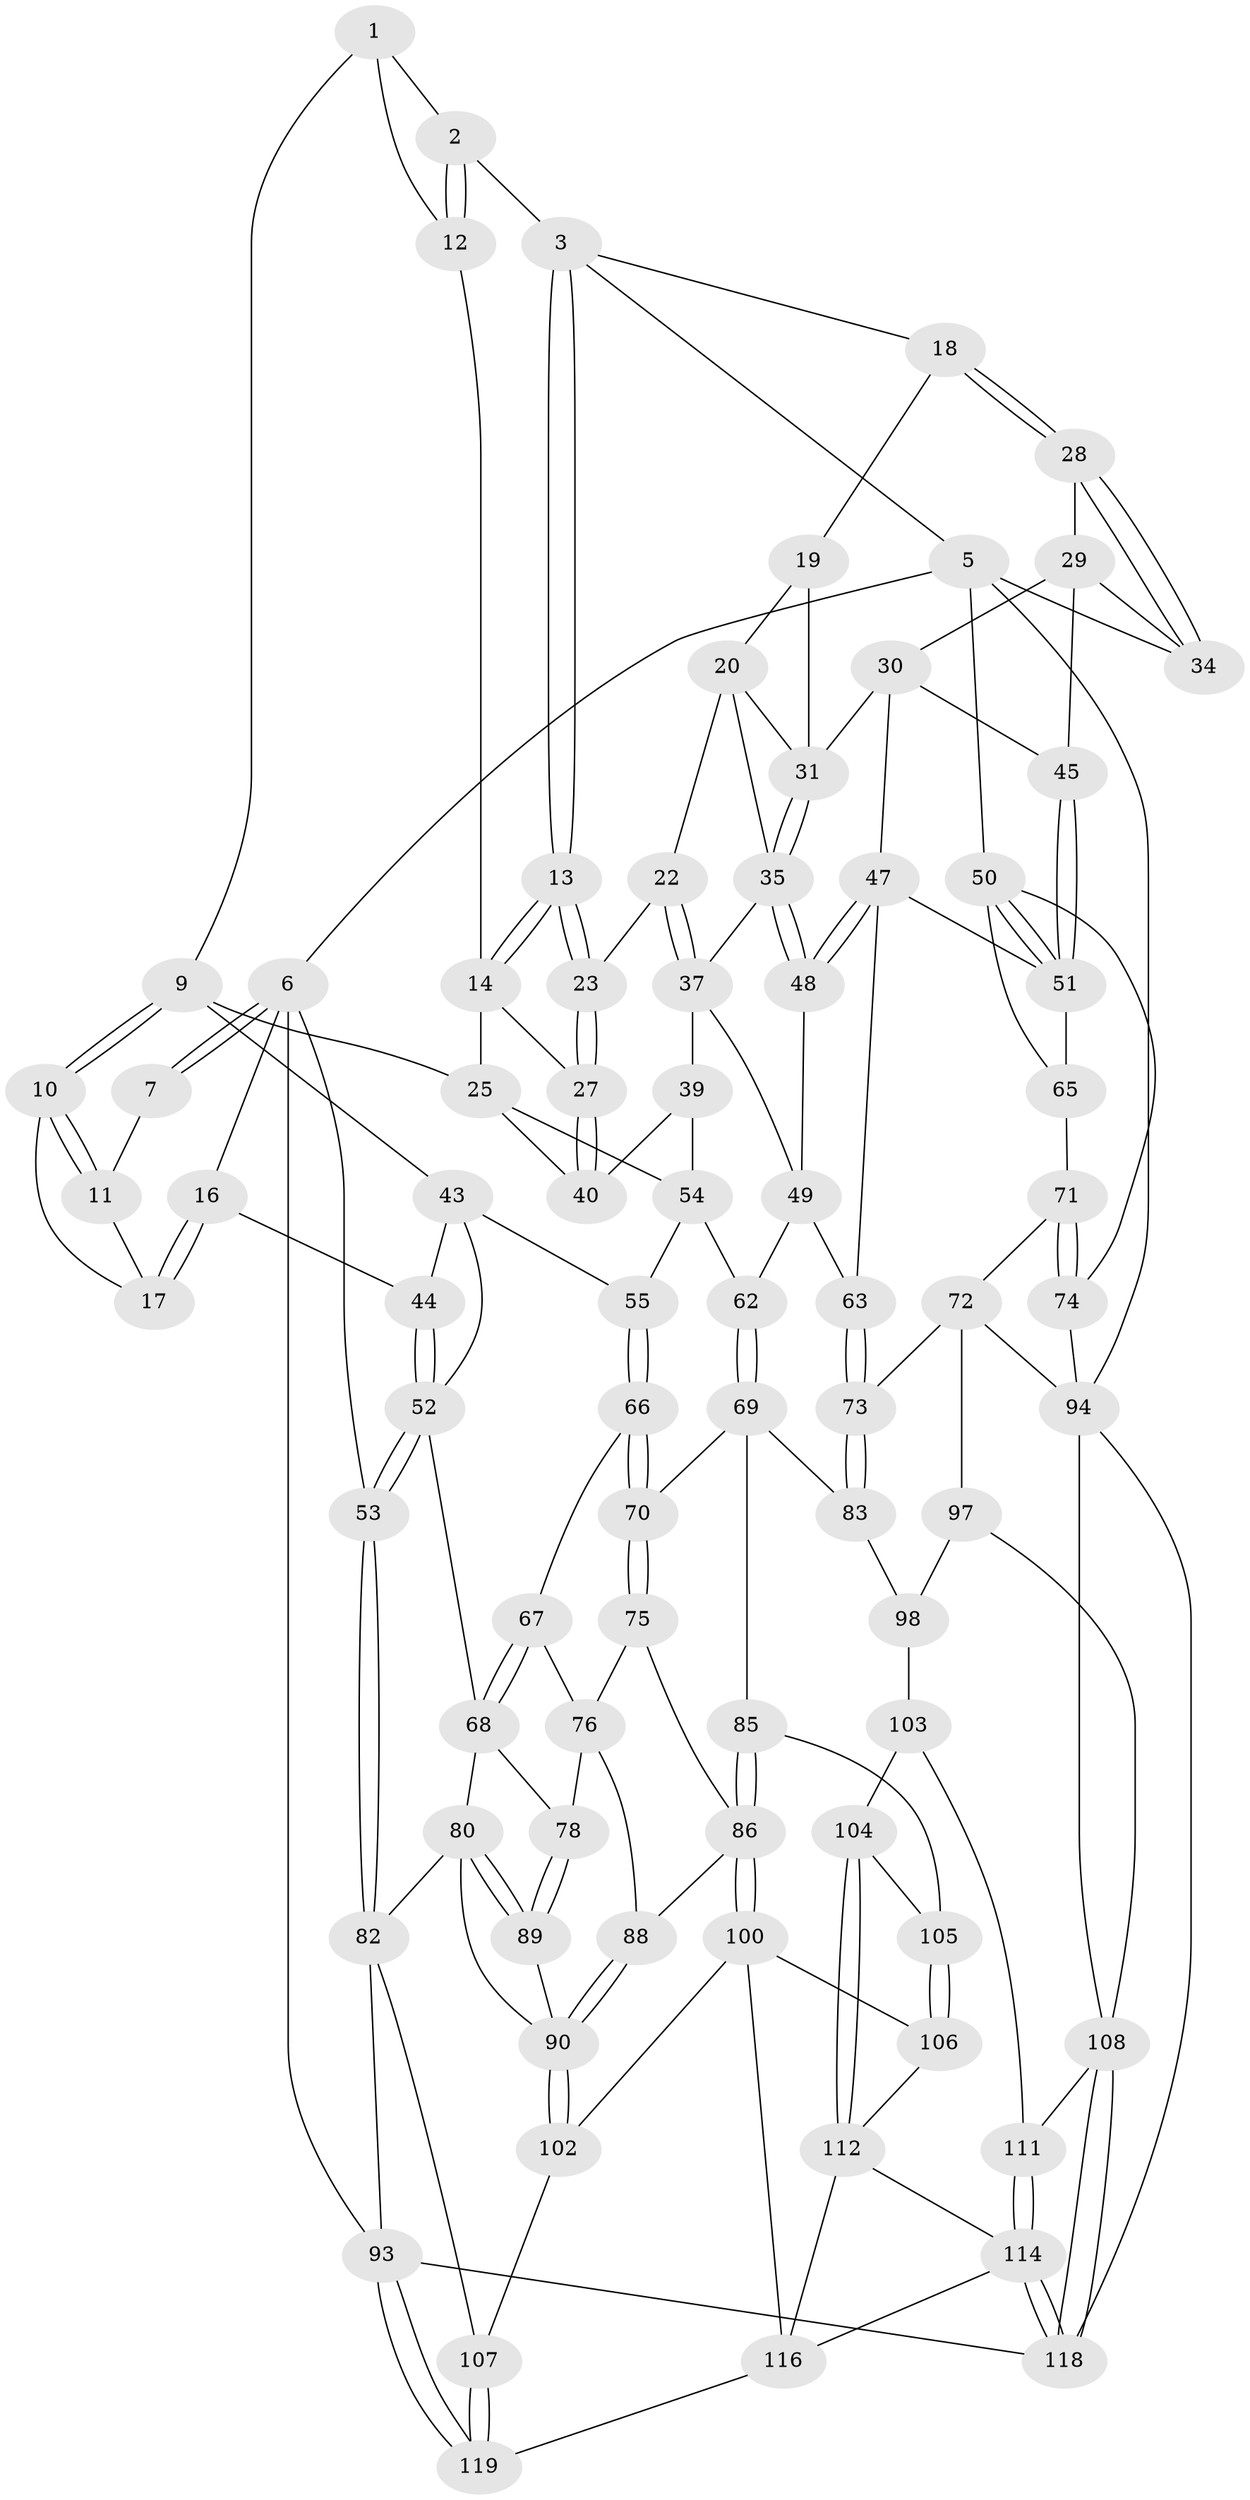// Generated by graph-tools (version 1.1) at 2025/52/02/27/25 19:52:44]
// undirected, 83 vertices, 185 edges
graph export_dot {
graph [start="1"]
  node [color=gray90,style=filled];
  1 [pos="+0.283081811338797+0",super="+8"];
  2 [pos="+0.40205549321346695+0"];
  3 [pos="+0.5732094885380384+0",super="+4"];
  5 [pos="+1+0",super="+33"];
  6 [pos="+0+0",super="+15"];
  7 [pos="+0.22962368090694585+0"];
  9 [pos="+0.2957982886848931+0.21275192455711445",super="+26"];
  10 [pos="+0.24247522669984997+0.16956212555254496"];
  11 [pos="+0.18910344071432003+0"];
  12 [pos="+0.3926582824235476+0.015542776930215638"];
  13 [pos="+0.5421291686834477+0.07751230473912192"];
  14 [pos="+0.45294370721923355+0.09171673953488828",super="+24"];
  16 [pos="+0+0.16101936860938146"];
  17 [pos="+0.015102871207145112+0.14910274421843736"];
  18 [pos="+0.8124402843539262+0"];
  19 [pos="+0.7693367739918576+0"];
  20 [pos="+0.6374720137728652+0.12878898608635045",super="+21"];
  22 [pos="+0.5889174711377424+0.14967760619371417"];
  23 [pos="+0.5690978070785961+0.14545802233834737"];
  25 [pos="+0.31114190126882496+0.23035330927962522",super="+41"];
  27 [pos="+0.5323999925811447+0.18157069878491836"];
  28 [pos="+0.8683999945630858+0.09851020862900639"];
  29 [pos="+0.808592255014528+0.22109977208151996",super="+42"];
  30 [pos="+0.7849178389691853+0.23442209456218333",super="+46"];
  31 [pos="+0.7365956447480732+0.23382721252268407",super="+32"];
  34 [pos="+1+0.20664236285857907"];
  35 [pos="+0.7099102207437784+0.24869043606122535",super="+36"];
  37 [pos="+0.6075218263456965+0.23642077058552713",super="+38"];
  39 [pos="+0.5251504478818291+0.32743912855449236"];
  40 [pos="+0.4586813164737836+0.2890164917857094"];
  43 [pos="+0.2116342399818363+0.3350889909137135",super="+56"];
  44 [pos="+0.1268411527828254+0.3145763957959534"];
  45 [pos="+0.8949749400035528+0.35879747312366167"];
  47 [pos="+0.6885631474215457+0.41617530283696996",super="+59"];
  48 [pos="+0.6512422341476007+0.37430480224911317"];
  49 [pos="+0.5900780334568565+0.3613003904854946",super="+61"];
  50 [pos="+1+0.49704744751001756",super="+64"];
  51 [pos="+0.9048018905781006+0.3971024922704295",super="+58"];
  52 [pos="+0+0.45304668819470273",super="+60"];
  53 [pos="+0+0.4723278058080397"];
  54 [pos="+0.3963086657959734+0.4258630870034357",super="+57"];
  55 [pos="+0.240379448762236+0.4545333148434134"];
  62 [pos="+0.4398059705454945+0.5453323444153987"];
  63 [pos="+0.6904244854696063+0.5363145827494344"];
  65 [pos="+0.8670791412121832+0.5165302937205728"];
  66 [pos="+0.2526179866405927+0.502280501467464"];
  67 [pos="+0.22154388553734158+0.5554381080706973"];
  68 [pos="+0.1455145104811701+0.5933853658447339",super="+79"];
  69 [pos="+0.4321476861850914+0.5678615934967661",super="+84"];
  70 [pos="+0.40093888171094344+0.5821331423015658"];
  71 [pos="+0.8578575913571861+0.5610331624426529"];
  72 [pos="+0.8018821626584274+0.6640334083955447",super="+96"];
  73 [pos="+0.700451156879782+0.6218365390701162"];
  74 [pos="+1+0.5653810432010626"];
  75 [pos="+0.3940157201919073+0.5913721332148344"];
  76 [pos="+0.2466029467491843+0.597611718671957",super="+77"];
  78 [pos="+0.22378544299959305+0.669616401968246"];
  80 [pos="+0.08137336554477216+0.6422424449990255",super="+81"];
  82 [pos="+0+0.5706540539770807",super="+92"];
  83 [pos="+0.6107724506409887+0.6852090350461862"];
  85 [pos="+0.552120679459373+0.7220546200749406"];
  86 [pos="+0.3714377772393529+0.7732545716109142",super="+87"];
  88 [pos="+0.32317313774266676+0.6989111819469126"];
  89 [pos="+0.13600120638900626+0.7770669327565035"];
  90 [pos="+0.13957114105864768+0.840367905921776",super="+91"];
  93 [pos="+0+1"];
  94 [pos="+1+0.7734626448647661",super="+95"];
  97 [pos="+0.8079009646810855+0.8269165634147305"];
  98 [pos="+0.7806916972024974+0.8430441976368477",super="+99"];
  100 [pos="+0.3692636158225851+0.8012558700039447",super="+101"];
  102 [pos="+0.13684417328357762+0.8619758491211857"];
  103 [pos="+0.6284832317176093+0.8808303634899508",super="+110"];
  104 [pos="+0.5981425799362928+0.8909015596636441"];
  105 [pos="+0.5460389378946178+0.7701119552540083"];
  106 [pos="+0.45087945981367417+0.8888273408435095"];
  107 [pos="+0.06547626908670419+0.8686356162275868"];
  108 [pos="+0.9705944169735565+0.8929147943536736",super="+109"];
  111 [pos="+0.7357380385106106+1"];
  112 [pos="+0.5881441139579241+0.9066999068090466",super="+113"];
  114 [pos="+0.7278774404308894+1",super="+115"];
  116 [pos="+0.34548447719512343+1",super="+117"];
  118 [pos="+0.880852682118466+1"];
  119 [pos="+0+1"];
  1 -- 2;
  1 -- 12;
  1 -- 9;
  2 -- 3;
  2 -- 12;
  2 -- 12;
  3 -- 13;
  3 -- 13;
  3 -- 18;
  3 -- 5;
  5 -- 6;
  5 -- 94;
  5 -- 34;
  5 -- 50;
  6 -- 7;
  6 -- 7;
  6 -- 93;
  6 -- 16;
  6 -- 53;
  7 -- 11;
  9 -- 10;
  9 -- 10;
  9 -- 43;
  9 -- 25;
  10 -- 11;
  10 -- 11;
  10 -- 17;
  11 -- 17;
  12 -- 14;
  13 -- 14;
  13 -- 14;
  13 -- 23;
  13 -- 23;
  14 -- 25;
  14 -- 27;
  16 -- 17;
  16 -- 17;
  16 -- 44;
  18 -- 19;
  18 -- 28;
  18 -- 28;
  19 -- 20;
  19 -- 31;
  20 -- 35;
  20 -- 22;
  20 -- 31;
  22 -- 23;
  22 -- 37;
  22 -- 37;
  23 -- 27;
  23 -- 27;
  25 -- 40;
  25 -- 54;
  27 -- 40;
  27 -- 40;
  28 -- 29;
  28 -- 34;
  28 -- 34;
  29 -- 30;
  29 -- 34;
  29 -- 45;
  30 -- 31;
  30 -- 45;
  30 -- 47;
  31 -- 35;
  31 -- 35;
  35 -- 48;
  35 -- 48;
  35 -- 37;
  37 -- 49;
  37 -- 39;
  39 -- 40;
  39 -- 54;
  43 -- 44;
  43 -- 55;
  43 -- 52;
  44 -- 52;
  44 -- 52;
  45 -- 51;
  45 -- 51;
  47 -- 48;
  47 -- 48;
  47 -- 63;
  47 -- 51;
  48 -- 49;
  49 -- 62;
  49 -- 63;
  50 -- 51;
  50 -- 51;
  50 -- 65;
  50 -- 74;
  51 -- 65;
  52 -- 53;
  52 -- 53;
  52 -- 68;
  53 -- 82;
  53 -- 82;
  54 -- 55;
  54 -- 62;
  55 -- 66;
  55 -- 66;
  62 -- 69;
  62 -- 69;
  63 -- 73;
  63 -- 73;
  65 -- 71;
  66 -- 67;
  66 -- 70;
  66 -- 70;
  67 -- 68;
  67 -- 68;
  67 -- 76;
  68 -- 80;
  68 -- 78;
  69 -- 70;
  69 -- 83;
  69 -- 85;
  70 -- 75;
  70 -- 75;
  71 -- 72;
  71 -- 74;
  71 -- 74;
  72 -- 73;
  72 -- 97;
  72 -- 94;
  73 -- 83;
  73 -- 83;
  74 -- 94;
  75 -- 76;
  75 -- 86;
  76 -- 88;
  76 -- 78;
  78 -- 89;
  78 -- 89;
  80 -- 89;
  80 -- 89;
  80 -- 82;
  80 -- 90;
  82 -- 107;
  82 -- 93;
  83 -- 98;
  85 -- 86;
  85 -- 86;
  85 -- 105;
  86 -- 100;
  86 -- 100;
  86 -- 88;
  88 -- 90;
  88 -- 90;
  89 -- 90;
  90 -- 102;
  90 -- 102;
  93 -- 119;
  93 -- 119;
  93 -- 118;
  94 -- 108;
  94 -- 118;
  97 -- 98;
  97 -- 108;
  98 -- 103 [weight=2];
  100 -- 106;
  100 -- 102;
  100 -- 116;
  102 -- 107;
  103 -- 104;
  103 -- 111;
  104 -- 105;
  104 -- 112;
  104 -- 112;
  105 -- 106;
  105 -- 106;
  106 -- 112;
  107 -- 119;
  107 -- 119;
  108 -- 118;
  108 -- 118;
  108 -- 111;
  111 -- 114;
  111 -- 114;
  112 -- 114;
  112 -- 116;
  114 -- 118;
  114 -- 118;
  114 -- 116;
  116 -- 119;
}
